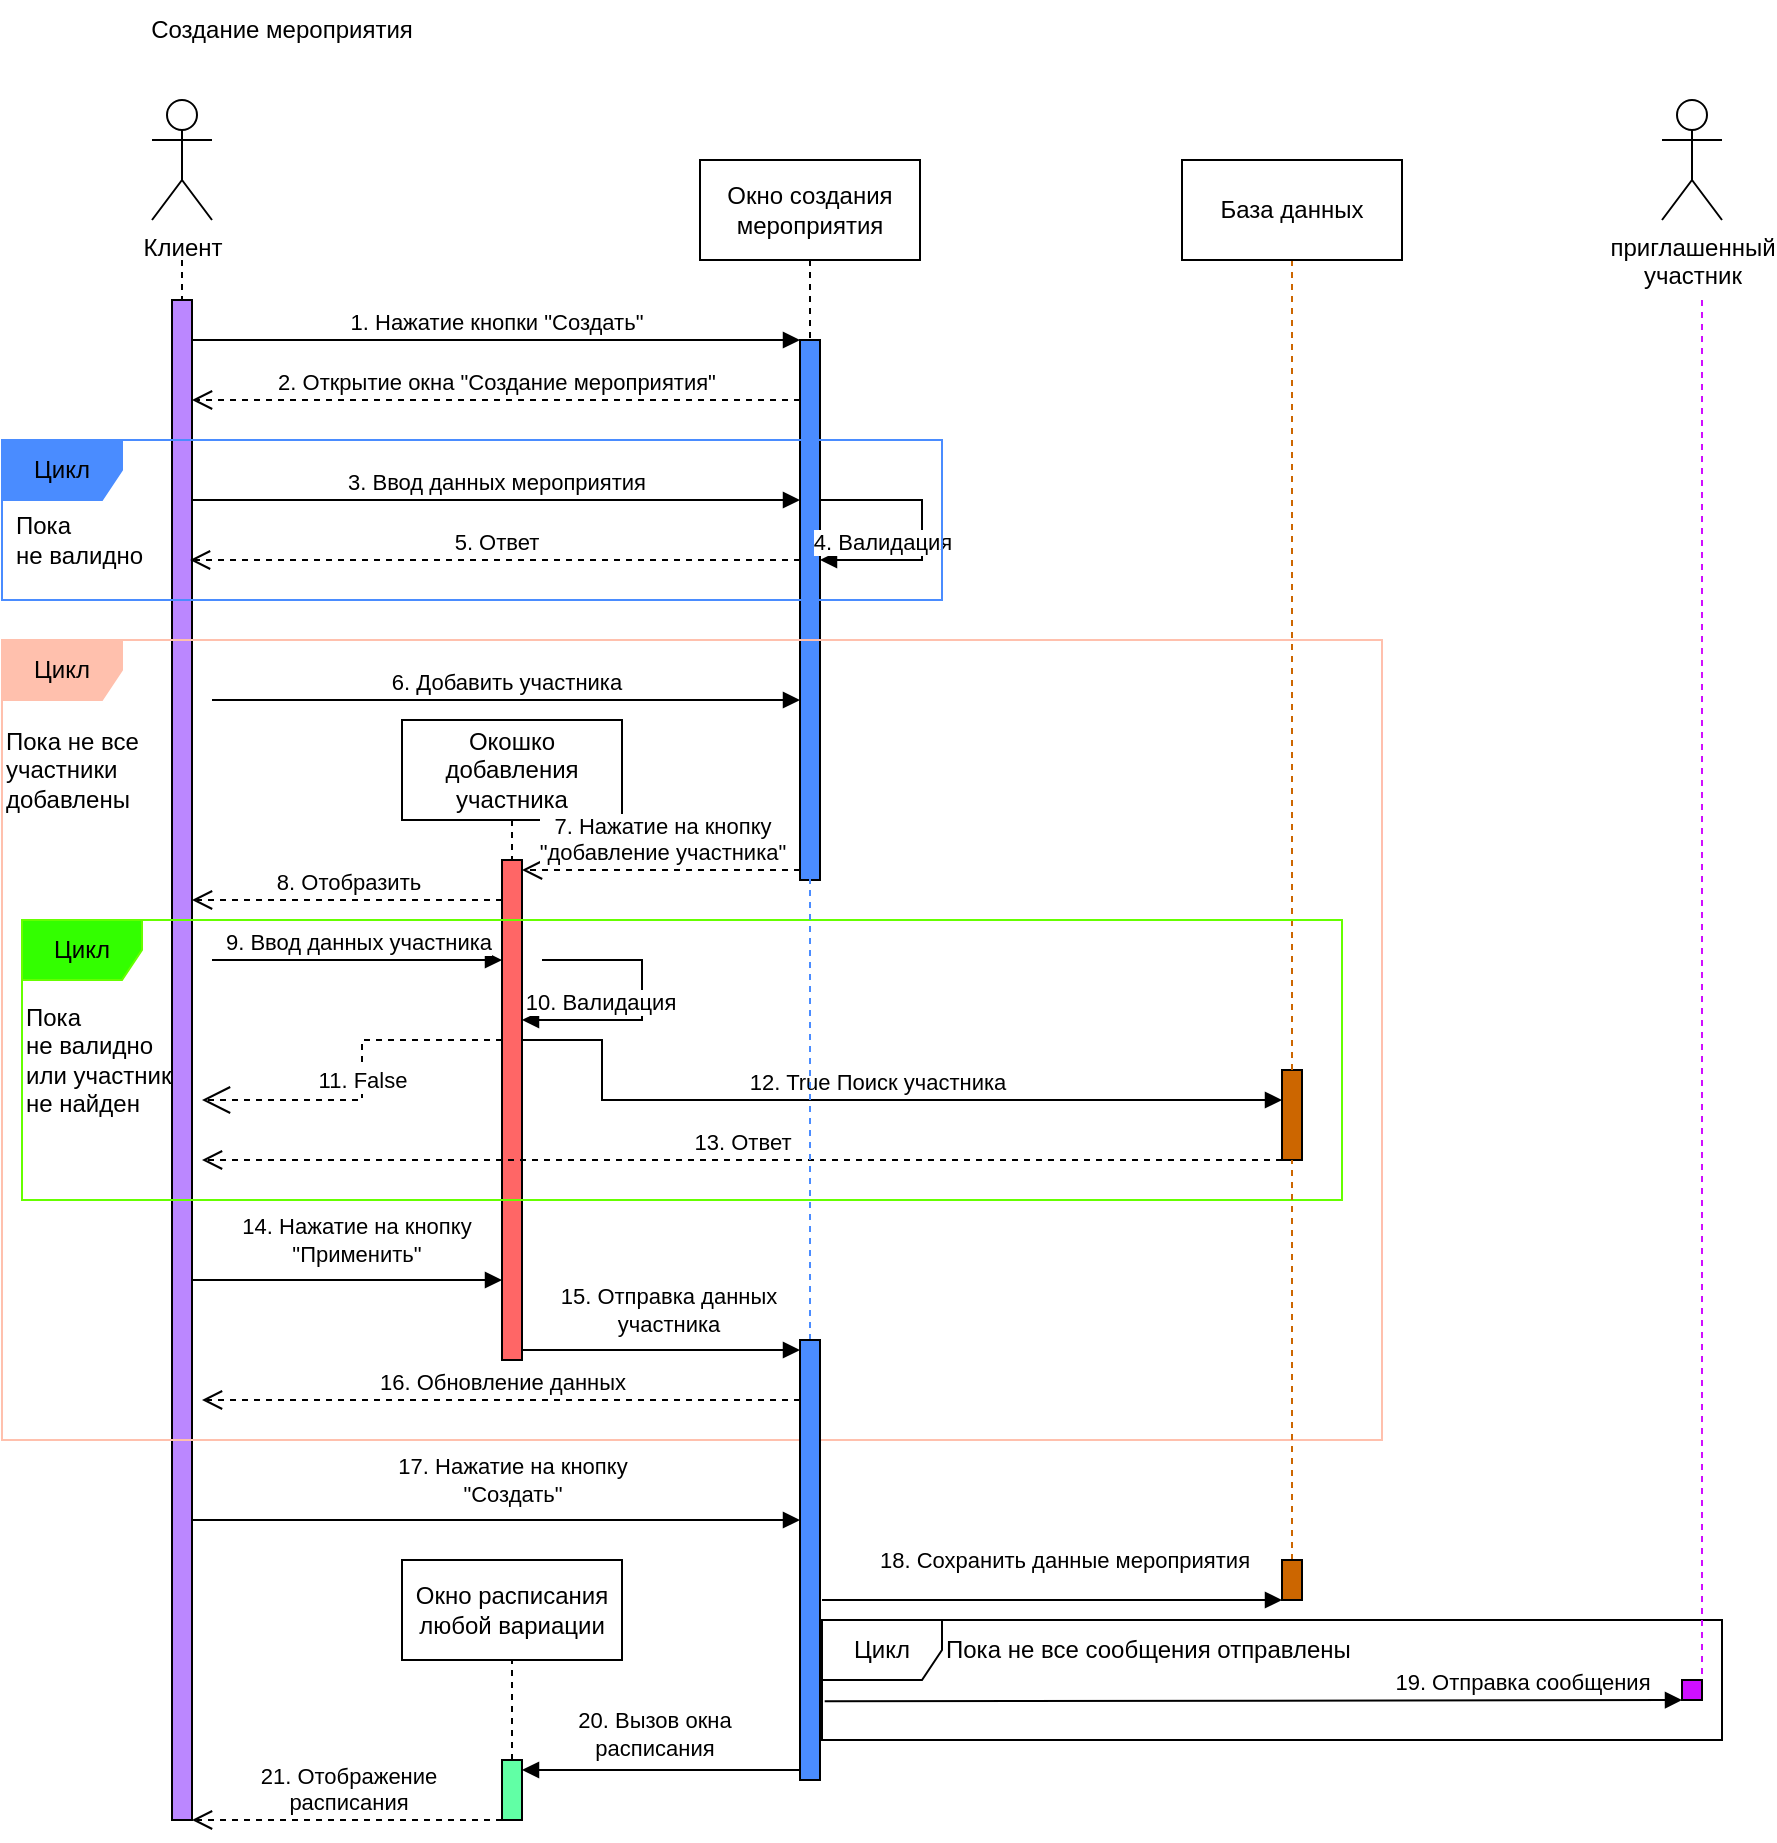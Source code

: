 <mxfile version="24.0.5" type="device">
  <diagram name="Страница — 1" id="bSDUOCLuoS8Kt7qfTI38">
    <mxGraphModel dx="1674" dy="793" grid="1" gridSize="10" guides="1" tooltips="1" connect="1" arrows="1" fold="1" page="1" pageScale="1" pageWidth="827" pageHeight="1169" math="0" shadow="0">
      <root>
        <mxCell id="0" />
        <mxCell id="1" parent="0" />
        <mxCell id="LjQDeCS4wxQgznQoFdgZ-2" value="Создание мероприятия" style="text;strokeColor=none;align=center;fillColor=none;html=1;verticalAlign=middle;whiteSpace=wrap;rounded=0;" vertex="1" parent="1">
          <mxGeometry x="40" y="30" width="220" height="30" as="geometry" />
        </mxCell>
        <mxCell id="LjQDeCS4wxQgznQoFdgZ-8" value="" style="html=1;points=[[0,0,0,0,5],[0,1,0,0,-5],[1,0,0,0,5],[1,1,0,0,-5]];perimeter=orthogonalPerimeter;outlineConnect=0;targetShapes=umlLifeline;portConstraint=eastwest;newEdgeStyle={&quot;curved&quot;:0,&quot;rounded&quot;:0};fillColor=#BB87FF;" vertex="1" parent="1">
          <mxGeometry x="95" y="180" width="10" height="760" as="geometry" />
        </mxCell>
        <mxCell id="LjQDeCS4wxQgznQoFdgZ-9" value="" style="endArrow=none;dashed=1;html=1;rounded=0;" edge="1" parent="1" target="LjQDeCS4wxQgznQoFdgZ-8">
          <mxGeometry width="50" height="50" relative="1" as="geometry">
            <mxPoint x="100" y="160" as="sourcePoint" />
            <mxPoint x="300" y="230" as="targetPoint" />
          </mxGeometry>
        </mxCell>
        <mxCell id="LjQDeCS4wxQgznQoFdgZ-10" value="" style="html=1;points=[[0,0,0,0,5],[0,1,0,0,-5],[1,0,0,0,5],[1,1,0,0,-5]];perimeter=orthogonalPerimeter;outlineConnect=0;targetShapes=umlLifeline;portConstraint=eastwest;newEdgeStyle={&quot;curved&quot;:0,&quot;rounded&quot;:0};fillColor=#4A8CFF;" vertex="1" parent="1">
          <mxGeometry x="409" y="200" width="10" height="270" as="geometry" />
        </mxCell>
        <mxCell id="LjQDeCS4wxQgznQoFdgZ-11" value="" style="html=1;points=[[0,0,0,0,5],[0,1,0,0,-5],[1,0,0,0,5],[1,1,0,0,-5]];perimeter=orthogonalPerimeter;outlineConnect=0;targetShapes=umlLifeline;portConstraint=eastwest;newEdgeStyle={&quot;curved&quot;:0,&quot;rounded&quot;:0};fillColor=#CC6600;" vertex="1" parent="1">
          <mxGeometry x="650" y="565" width="10" height="45" as="geometry" />
        </mxCell>
        <mxCell id="LjQDeCS4wxQgznQoFdgZ-12" value="" style="endArrow=none;dashed=1;html=1;rounded=0;fillColor=#CC6600;strokeColor=#CC6600;" edge="1" parent="1" source="LjQDeCS4wxQgznQoFdgZ-11" target="LjQDeCS4wxQgznQoFdgZ-21">
          <mxGeometry width="50" height="50" relative="1" as="geometry">
            <mxPoint x="480" y="240" as="sourcePoint" />
            <mxPoint x="560" y="160" as="targetPoint" />
          </mxGeometry>
        </mxCell>
        <mxCell id="LjQDeCS4wxQgznQoFdgZ-13" value="" style="endArrow=none;dashed=1;html=1;rounded=0;entryX=0.5;entryY=-0.003;entryDx=0;entryDy=0;entryPerimeter=0;exitX=0.5;exitY=1;exitDx=0;exitDy=0;" edge="1" parent="1" source="LjQDeCS4wxQgznQoFdgZ-20" target="LjQDeCS4wxQgznQoFdgZ-10">
          <mxGeometry width="50" height="50" relative="1" as="geometry">
            <mxPoint x="330" y="160" as="sourcePoint" />
            <mxPoint x="250" y="280" as="targetPoint" />
          </mxGeometry>
        </mxCell>
        <mxCell id="LjQDeCS4wxQgznQoFdgZ-16" value="Клиент" style="shape=umlActor;verticalLabelPosition=bottom;verticalAlign=top;html=1;" vertex="1" parent="1">
          <mxGeometry x="85" y="80" width="30" height="60" as="geometry" />
        </mxCell>
        <mxCell id="LjQDeCS4wxQgznQoFdgZ-20" value="Окно создания&lt;div&gt;мероприятия&lt;/div&gt;" style="html=1;whiteSpace=wrap;" vertex="1" parent="1">
          <mxGeometry x="359" y="110" width="110" height="50" as="geometry" />
        </mxCell>
        <mxCell id="LjQDeCS4wxQgznQoFdgZ-21" value="База данных" style="html=1;whiteSpace=wrap;" vertex="1" parent="1">
          <mxGeometry x="600" y="110" width="110" height="50" as="geometry" />
        </mxCell>
        <mxCell id="LjQDeCS4wxQgznQoFdgZ-31" value="1. Нажатие кнопки &quot;Создать&quot;" style="html=1;verticalAlign=bottom;endArrow=block;curved=0;rounded=0;" edge="1" parent="1" target="LjQDeCS4wxQgznQoFdgZ-10">
          <mxGeometry width="80" relative="1" as="geometry">
            <mxPoint x="105" y="200" as="sourcePoint" />
            <mxPoint x="260" y="200" as="targetPoint" />
          </mxGeometry>
        </mxCell>
        <mxCell id="LjQDeCS4wxQgznQoFdgZ-35" value="3. Ввод данных мероприятия" style="html=1;verticalAlign=bottom;endArrow=block;curved=0;rounded=0;" edge="1" parent="1">
          <mxGeometry width="80" relative="1" as="geometry">
            <mxPoint x="105" y="280" as="sourcePoint" />
            <mxPoint x="409.0" y="280" as="targetPoint" />
            <mxPoint as="offset" />
          </mxGeometry>
        </mxCell>
        <mxCell id="LjQDeCS4wxQgznQoFdgZ-36" value="2. Открытие окна &quot;Создание мероприятия&quot;" style="html=1;verticalAlign=bottom;endArrow=open;dashed=1;endSize=8;curved=0;rounded=0;" edge="1" parent="1" source="LjQDeCS4wxQgznQoFdgZ-10">
          <mxGeometry relative="1" as="geometry">
            <mxPoint x="325" y="230" as="sourcePoint" />
            <mxPoint x="105" y="230" as="targetPoint" />
          </mxGeometry>
        </mxCell>
        <mxCell id="LjQDeCS4wxQgznQoFdgZ-37" value="приглашенный&lt;div&gt;участник&lt;/div&gt;" style="shape=umlActor;verticalLabelPosition=bottom;verticalAlign=top;html=1;" vertex="1" parent="1">
          <mxGeometry x="840" y="80" width="30" height="60" as="geometry" />
        </mxCell>
        <mxCell id="LjQDeCS4wxQgznQoFdgZ-38" value="" style="html=1;points=[[0,0,0,0,5],[0,1,0,0,-5],[1,0,0,0,5],[1,1,0,0,-5]];perimeter=orthogonalPerimeter;outlineConnect=0;targetShapes=umlLifeline;portConstraint=eastwest;newEdgeStyle={&quot;curved&quot;:0,&quot;rounded&quot;:0};fillColor=#61FFA5;" vertex="1" parent="1">
          <mxGeometry x="260" y="910" width="10" height="30" as="geometry" />
        </mxCell>
        <mxCell id="LjQDeCS4wxQgznQoFdgZ-39" value="" style="endArrow=none;dashed=1;html=1;rounded=0;" edge="1" parent="1" source="LjQDeCS4wxQgznQoFdgZ-38" target="LjQDeCS4wxQgznQoFdgZ-40">
          <mxGeometry width="50" height="50" relative="1" as="geometry">
            <mxPoint x="740" y="240" as="sourcePoint" />
            <mxPoint x="820" y="160" as="targetPoint" />
          </mxGeometry>
        </mxCell>
        <mxCell id="LjQDeCS4wxQgznQoFdgZ-40" value="Окно расписания&lt;div&gt;любой вариации&lt;/div&gt;" style="html=1;whiteSpace=wrap;" vertex="1" parent="1">
          <mxGeometry x="210" y="810" width="110" height="50" as="geometry" />
        </mxCell>
        <mxCell id="LjQDeCS4wxQgznQoFdgZ-50" value="4. Валидация" style="html=1;verticalAlign=bottom;endArrow=block;rounded=0;edgeStyle=elbowEdgeStyle;" edge="1" parent="1">
          <mxGeometry x="0.53" width="80" relative="1" as="geometry">
            <mxPoint x="419" y="280" as="sourcePoint" />
            <mxPoint x="419" y="310" as="targetPoint" />
            <mxPoint as="offset" />
            <Array as="points">
              <mxPoint x="470" y="290" />
            </Array>
          </mxGeometry>
        </mxCell>
        <mxCell id="LjQDeCS4wxQgznQoFdgZ-51" value="5. Ответ" style="html=1;verticalAlign=bottom;endArrow=open;dashed=1;endSize=8;curved=0;rounded=0;" edge="1" parent="1">
          <mxGeometry relative="1" as="geometry">
            <mxPoint x="409" y="310" as="sourcePoint" />
            <mxPoint x="104" y="310" as="targetPoint" />
          </mxGeometry>
        </mxCell>
        <mxCell id="LjQDeCS4wxQgznQoFdgZ-53" value="Пока&lt;div&gt;не валидно&lt;/div&gt;" style="text;html=1;align=left;verticalAlign=middle;resizable=0;points=[];autosize=1;strokeColor=none;fillColor=none;" vertex="1" parent="1">
          <mxGeometry x="15" y="280" width="90" height="40" as="geometry" />
        </mxCell>
        <mxCell id="LjQDeCS4wxQgznQoFdgZ-52" value="Цикл" style="shape=umlFrame;whiteSpace=wrap;html=1;pointerEvents=0;fillColor=#4A8CFF;strokeColor=#4A8CFF;" vertex="1" parent="1">
          <mxGeometry x="10" y="250" width="470" height="80" as="geometry" />
        </mxCell>
        <mxCell id="LjQDeCS4wxQgznQoFdgZ-54" value="&amp;nbsp;12. True Поиск участника" style="html=1;verticalAlign=bottom;endArrow=block;rounded=0;edgeStyle=elbowEdgeStyle;" edge="1" parent="1" target="LjQDeCS4wxQgznQoFdgZ-11">
          <mxGeometry x="0.004" width="80" relative="1" as="geometry">
            <mxPoint x="270" y="550" as="sourcePoint" />
            <mxPoint x="550" y="550" as="targetPoint" />
            <mxPoint as="offset" />
            <Array as="points">
              <mxPoint x="310" y="580" />
            </Array>
          </mxGeometry>
        </mxCell>
        <mxCell id="LjQDeCS4wxQgznQoFdgZ-56" value="Окошко добавления участника" style="html=1;whiteSpace=wrap;" vertex="1" parent="1">
          <mxGeometry x="210" y="390" width="110" height="50" as="geometry" />
        </mxCell>
        <mxCell id="LjQDeCS4wxQgznQoFdgZ-57" value="" style="endArrow=none;dashed=1;html=1;rounded=0;" edge="1" parent="1" source="LjQDeCS4wxQgznQoFdgZ-56" target="LjQDeCS4wxQgznQoFdgZ-58">
          <mxGeometry width="50" height="50" relative="1" as="geometry">
            <mxPoint x="220" y="540" as="sourcePoint" />
            <mxPoint x="215" y="460" as="targetPoint" />
          </mxGeometry>
        </mxCell>
        <mxCell id="LjQDeCS4wxQgznQoFdgZ-58" value="" style="html=1;points=[[0,0,0,0,5],[0,1,0,0,-5],[1,0,0,0,5],[1,1,0,0,-5]];perimeter=orthogonalPerimeter;outlineConnect=0;targetShapes=umlLifeline;portConstraint=eastwest;newEdgeStyle={&quot;curved&quot;:0,&quot;rounded&quot;:0};fillColor=#FF6666;" vertex="1" parent="1">
          <mxGeometry x="260" y="460" width="10" height="250" as="geometry" />
        </mxCell>
        <mxCell id="LjQDeCS4wxQgznQoFdgZ-61" value="&lt;div&gt;7. Нажатие на кнопку&lt;/div&gt;&lt;div&gt;&quot;добавление участника&quot;&lt;/div&gt;" style="html=1;verticalAlign=bottom;endArrow=open;dashed=1;endSize=8;curved=0;rounded=0;entryX=1;entryY=0;entryDx=0;entryDy=5;entryPerimeter=0;" edge="1" parent="1" source="LjQDeCS4wxQgznQoFdgZ-10" target="LjQDeCS4wxQgznQoFdgZ-58">
          <mxGeometry relative="1" as="geometry">
            <mxPoint x="320" y="460" as="sourcePoint" />
            <mxPoint x="220" y="460" as="targetPoint" />
          </mxGeometry>
        </mxCell>
        <mxCell id="LjQDeCS4wxQgznQoFdgZ-63" value="8. Отобразить" style="html=1;verticalAlign=bottom;endArrow=open;dashed=1;endSize=8;curved=0;rounded=0;" edge="1" parent="1" source="LjQDeCS4wxQgznQoFdgZ-58">
          <mxGeometry relative="1" as="geometry">
            <mxPoint x="210" y="480" as="sourcePoint" />
            <mxPoint x="105" y="480" as="targetPoint" />
            <Array as="points">
              <mxPoint x="160" y="480" />
            </Array>
          </mxGeometry>
        </mxCell>
        <mxCell id="LjQDeCS4wxQgznQoFdgZ-64" value="9. Ввод данных участника" style="html=1;verticalAlign=bottom;endArrow=block;curved=0;rounded=0;" edge="1" parent="1">
          <mxGeometry width="80" relative="1" as="geometry">
            <mxPoint x="115" y="510" as="sourcePoint" />
            <mxPoint x="260" y="510" as="targetPoint" />
            <mxPoint as="offset" />
          </mxGeometry>
        </mxCell>
        <mxCell id="LjQDeCS4wxQgznQoFdgZ-65" value="10. Валидация" style="html=1;verticalAlign=bottom;endArrow=block;rounded=0;edgeStyle=elbowEdgeStyle;" edge="1" parent="1">
          <mxGeometry x="0.448" width="80" relative="1" as="geometry">
            <mxPoint x="280" y="510" as="sourcePoint" />
            <mxPoint x="270" y="540" as="targetPoint" />
            <mxPoint as="offset" />
            <Array as="points">
              <mxPoint x="330" y="520" />
            </Array>
          </mxGeometry>
        </mxCell>
        <mxCell id="LjQDeCS4wxQgznQoFdgZ-67" value="11. False" style="endArrow=open;endSize=12;dashed=1;html=1;rounded=0;edgeStyle=elbowEdgeStyle;" edge="1" parent="1">
          <mxGeometry width="160" relative="1" as="geometry">
            <mxPoint x="260" y="550" as="sourcePoint" />
            <mxPoint x="110" y="580" as="targetPoint" />
            <Array as="points">
              <mxPoint x="190" y="560" />
            </Array>
          </mxGeometry>
        </mxCell>
        <mxCell id="LjQDeCS4wxQgznQoFdgZ-70" value="6. Добавить участника" style="html=1;verticalAlign=bottom;endArrow=block;curved=0;rounded=0;" edge="1" parent="1" target="LjQDeCS4wxQgznQoFdgZ-10">
          <mxGeometry width="80" relative="1" as="geometry">
            <mxPoint x="115" y="380" as="sourcePoint" />
            <mxPoint x="335" y="380" as="targetPoint" />
            <mxPoint as="offset" />
          </mxGeometry>
        </mxCell>
        <mxCell id="LjQDeCS4wxQgznQoFdgZ-72" value="13. Ответ" style="html=1;verticalAlign=bottom;endArrow=open;dashed=1;endSize=8;curved=0;rounded=0;" edge="1" parent="1">
          <mxGeometry relative="1" as="geometry">
            <mxPoint x="650" y="610" as="sourcePoint" />
            <mxPoint x="110" y="610" as="targetPoint" />
          </mxGeometry>
        </mxCell>
        <mxCell id="LjQDeCS4wxQgznQoFdgZ-77" value="Цикл" style="shape=umlFrame;whiteSpace=wrap;html=1;pointerEvents=0;fillColor=#33FF00;strokeColor=#66FF00;" vertex="1" parent="1">
          <mxGeometry x="20" y="490" width="660" height="140" as="geometry" />
        </mxCell>
        <mxCell id="LjQDeCS4wxQgznQoFdgZ-78" value="Пока&lt;div&gt;не валидно&lt;/div&gt;&lt;div&gt;или участник&lt;/div&gt;&lt;div&gt;не найден&amp;nbsp;&lt;/div&gt;" style="text;html=1;align=left;verticalAlign=middle;resizable=0;points=[];autosize=1;strokeColor=none;fillColor=none;" vertex="1" parent="1">
          <mxGeometry x="20" y="525" width="100" height="70" as="geometry" />
        </mxCell>
        <mxCell id="LjQDeCS4wxQgznQoFdgZ-79" value="" style="html=1;verticalAlign=bottom;endArrow=block;curved=0;rounded=0;" edge="1" parent="1" target="LjQDeCS4wxQgznQoFdgZ-58">
          <mxGeometry width="80" relative="1" as="geometry">
            <mxPoint x="105" y="670" as="sourcePoint" />
            <mxPoint x="210" y="670" as="targetPoint" />
            <mxPoint as="offset" />
          </mxGeometry>
        </mxCell>
        <mxCell id="LjQDeCS4wxQgznQoFdgZ-81" value="14. Нажатие на кнопку&lt;div&gt;&quot;Применить&quot;&lt;/div&gt;" style="edgeLabel;html=1;align=center;verticalAlign=middle;resizable=0;points=[];" vertex="1" connectable="0" parent="LjQDeCS4wxQgznQoFdgZ-79">
          <mxGeometry x="0.051" y="1" relative="1" as="geometry">
            <mxPoint y="-19" as="offset" />
          </mxGeometry>
        </mxCell>
        <mxCell id="LjQDeCS4wxQgznQoFdgZ-82" value="Цикл" style="shape=umlFrame;whiteSpace=wrap;html=1;pointerEvents=0;borderColor=red;fillColor=#FFC0AD;strokeColor=#FFC0AD;" vertex="1" parent="1">
          <mxGeometry x="10" y="350" width="690" height="400" as="geometry" />
        </mxCell>
        <mxCell id="LjQDeCS4wxQgznQoFdgZ-85" value="Пока не все&lt;div&gt;участники&lt;/div&gt;&lt;div&gt;добавлены&lt;/div&gt;" style="text;html=1;align=left;verticalAlign=middle;resizable=0;points=[];autosize=1;strokeColor=none;fillColor=none;" vertex="1" parent="1">
          <mxGeometry x="10" y="385" width="90" height="60" as="geometry" />
        </mxCell>
        <mxCell id="LjQDeCS4wxQgznQoFdgZ-86" value="" style="endArrow=none;dashed=1;html=1;rounded=0;entryX=0;entryY=1;entryDx=0;entryDy=-5;entryPerimeter=0;fillColor=#4A8CFF;strokeColor=#4A8CFF;" edge="1" parent="1">
          <mxGeometry width="50" height="50" relative="1" as="geometry">
            <mxPoint x="414" y="700" as="sourcePoint" />
            <mxPoint x="414" y="465" as="targetPoint" />
          </mxGeometry>
        </mxCell>
        <mxCell id="LjQDeCS4wxQgznQoFdgZ-87" value="" style="html=1;points=[[0,0,0,0,5],[0,1,0,0,-5],[1,0,0,0,5],[1,1,0,0,-5]];perimeter=orthogonalPerimeter;outlineConnect=0;targetShapes=umlLifeline;portConstraint=eastwest;newEdgeStyle={&quot;curved&quot;:0,&quot;rounded&quot;:0};fillColor=#4A8CFF;" vertex="1" parent="1">
          <mxGeometry x="409" y="700" width="10" height="220" as="geometry" />
        </mxCell>
        <mxCell id="LjQDeCS4wxQgznQoFdgZ-90" value="" style="html=1;verticalAlign=bottom;endArrow=block;curved=0;rounded=0;exitX=1;exitY=1;exitDx=0;exitDy=-5;exitPerimeter=0;" edge="1" parent="1" source="LjQDeCS4wxQgznQoFdgZ-58" target="LjQDeCS4wxQgznQoFdgZ-87">
          <mxGeometry width="80" relative="1" as="geometry">
            <mxPoint x="210" y="719.6" as="sourcePoint" />
            <mxPoint x="320" y="705" as="targetPoint" />
            <mxPoint as="offset" />
          </mxGeometry>
        </mxCell>
        <mxCell id="LjQDeCS4wxQgznQoFdgZ-91" value="15. Отправка данных&lt;div&gt;участника&lt;/div&gt;" style="edgeLabel;html=1;align=center;verticalAlign=middle;resizable=0;points=[];" vertex="1" connectable="0" parent="LjQDeCS4wxQgznQoFdgZ-90">
          <mxGeometry x="0.051" y="1" relative="1" as="geometry">
            <mxPoint y="-19" as="offset" />
          </mxGeometry>
        </mxCell>
        <mxCell id="LjQDeCS4wxQgznQoFdgZ-92" value="" style="html=1;verticalAlign=bottom;endArrow=block;curved=0;rounded=0;exitX=0.5;exitY=0.949;exitDx=0;exitDy=0;exitPerimeter=0;" edge="1" parent="1" target="LjQDeCS4wxQgznQoFdgZ-87">
          <mxGeometry width="80" relative="1" as="geometry">
            <mxPoint x="105" y="790.0" as="sourcePoint" />
            <mxPoint x="320" y="790" as="targetPoint" />
            <mxPoint as="offset" />
          </mxGeometry>
        </mxCell>
        <mxCell id="LjQDeCS4wxQgznQoFdgZ-93" value="17. Нажатие на кнопку&lt;div&gt;&quot;Создать&quot;&lt;/div&gt;" style="edgeLabel;html=1;align=center;verticalAlign=middle;resizable=0;points=[];" vertex="1" connectable="0" parent="LjQDeCS4wxQgznQoFdgZ-92">
          <mxGeometry x="0.051" y="1" relative="1" as="geometry">
            <mxPoint y="-19" as="offset" />
          </mxGeometry>
        </mxCell>
        <mxCell id="LjQDeCS4wxQgznQoFdgZ-94" value="" style="endArrow=none;dashed=1;html=1;rounded=0;fillColor=#CC6600;strokeColor=#CC6600;" edge="1" parent="1" source="LjQDeCS4wxQgznQoFdgZ-95">
          <mxGeometry width="50" height="50" relative="1" as="geometry">
            <mxPoint x="570" y="820" as="sourcePoint" />
            <mxPoint x="655" y="610" as="targetPoint" />
          </mxGeometry>
        </mxCell>
        <mxCell id="LjQDeCS4wxQgznQoFdgZ-95" value="" style="html=1;points=[[0,0,0,0,5],[0,1,0,0,-5],[1,0,0,0,5],[1,1,0,0,-5]];perimeter=orthogonalPerimeter;outlineConnect=0;targetShapes=umlLifeline;portConstraint=eastwest;newEdgeStyle={&quot;curved&quot;:0,&quot;rounded&quot;:0};fillColor=#CC6600;" vertex="1" parent="1">
          <mxGeometry x="650" y="810" width="10" height="20" as="geometry" />
        </mxCell>
        <mxCell id="LjQDeCS4wxQgznQoFdgZ-96" value="" style="html=1;verticalAlign=bottom;endArrow=block;curved=0;rounded=0;" edge="1" parent="1" target="LjQDeCS4wxQgznQoFdgZ-95">
          <mxGeometry width="80" relative="1" as="geometry">
            <mxPoint x="420" y="830" as="sourcePoint" />
            <mxPoint x="570" y="830" as="targetPoint" />
            <mxPoint as="offset" />
          </mxGeometry>
        </mxCell>
        <mxCell id="LjQDeCS4wxQgznQoFdgZ-97" value="18. Сохранить данные мероприятия" style="edgeLabel;html=1;align=center;verticalAlign=middle;resizable=0;points=[];" vertex="1" connectable="0" parent="LjQDeCS4wxQgznQoFdgZ-96">
          <mxGeometry x="0.051" y="1" relative="1" as="geometry">
            <mxPoint y="-19" as="offset" />
          </mxGeometry>
        </mxCell>
        <mxCell id="LjQDeCS4wxQgznQoFdgZ-98" value="" style="html=1;verticalAlign=bottom;endArrow=block;curved=0;rounded=0;entryX=1;entryY=0;entryDx=0;entryDy=5;entryPerimeter=0;exitX=0;exitY=1;exitDx=0;exitDy=-5;exitPerimeter=0;" edge="1" parent="1" source="LjQDeCS4wxQgznQoFdgZ-87" target="LjQDeCS4wxQgznQoFdgZ-38">
          <mxGeometry width="80" relative="1" as="geometry">
            <mxPoint x="320" y="890" as="sourcePoint" />
            <mxPoint x="830" y="860" as="targetPoint" />
            <mxPoint as="offset" />
          </mxGeometry>
        </mxCell>
        <mxCell id="LjQDeCS4wxQgznQoFdgZ-99" value="20. Вызов окна&lt;div&gt;расписания&lt;/div&gt;" style="edgeLabel;html=1;align=center;verticalAlign=middle;resizable=0;points=[];" vertex="1" connectable="0" parent="LjQDeCS4wxQgznQoFdgZ-98">
          <mxGeometry x="0.051" y="1" relative="1" as="geometry">
            <mxPoint y="-19" as="offset" />
          </mxGeometry>
        </mxCell>
        <mxCell id="LjQDeCS4wxQgznQoFdgZ-100" value="16. Обновление данных" style="html=1;verticalAlign=bottom;endArrow=open;dashed=1;endSize=8;curved=0;rounded=0;" edge="1" parent="1" source="LjQDeCS4wxQgznQoFdgZ-87">
          <mxGeometry relative="1" as="geometry">
            <mxPoint x="320" y="730" as="sourcePoint" />
            <mxPoint x="110" y="730" as="targetPoint" />
          </mxGeometry>
        </mxCell>
        <mxCell id="LjQDeCS4wxQgznQoFdgZ-102" value="21. Отображение&lt;div&gt;расписания&lt;/div&gt;" style="html=1;verticalAlign=bottom;endArrow=open;dashed=1;endSize=8;curved=0;rounded=0;" edge="1" parent="1" source="LjQDeCS4wxQgznQoFdgZ-38">
          <mxGeometry relative="1" as="geometry">
            <mxPoint x="210" y="940" as="sourcePoint" />
            <mxPoint x="105" y="940" as="targetPoint" />
          </mxGeometry>
        </mxCell>
        <mxCell id="LjQDeCS4wxQgznQoFdgZ-105" value="" style="html=1;verticalAlign=bottom;endArrow=block;curved=0;rounded=0;exitX=0.003;exitY=0.678;exitDx=0;exitDy=0;exitPerimeter=0;" edge="1" parent="1" source="LjQDeCS4wxQgznQoFdgZ-107" target="LjQDeCS4wxQgznQoFdgZ-109">
          <mxGeometry width="80" relative="1" as="geometry">
            <mxPoint x="430" y="880" as="sourcePoint" />
            <mxPoint x="690" y="870" as="targetPoint" />
            <mxPoint as="offset" />
          </mxGeometry>
        </mxCell>
        <mxCell id="LjQDeCS4wxQgznQoFdgZ-106" value="19. Отправка сообщения" style="edgeLabel;html=1;align=center;verticalAlign=middle;resizable=0;points=[];" vertex="1" connectable="0" parent="LjQDeCS4wxQgznQoFdgZ-105">
          <mxGeometry x="0.051" y="1" relative="1" as="geometry">
            <mxPoint x="123" y="-9" as="offset" />
          </mxGeometry>
        </mxCell>
        <mxCell id="LjQDeCS4wxQgznQoFdgZ-107" value="Цикл" style="shape=umlFrame;whiteSpace=wrap;html=1;pointerEvents=0;" vertex="1" parent="1">
          <mxGeometry x="420" y="840" width="450" height="60" as="geometry" />
        </mxCell>
        <mxCell id="LjQDeCS4wxQgznQoFdgZ-109" value="" style="html=1;points=[[0,0,0,0,5],[0,1,0,0,-5],[1,0,0,0,5],[1,1,0,0,-5]];perimeter=orthogonalPerimeter;outlineConnect=0;targetShapes=umlLifeline;portConstraint=eastwest;newEdgeStyle={&quot;curved&quot;:0,&quot;rounded&quot;:0};fillColor=#CF0FFF;" vertex="1" parent="1">
          <mxGeometry x="850" y="870" width="10" height="10" as="geometry" />
        </mxCell>
        <mxCell id="LjQDeCS4wxQgznQoFdgZ-112" value="" style="endArrow=none;dashed=1;html=1;rounded=0;fillColor=#CF0FFF;strokeColor=#CF0FFF;" edge="1" parent="1" target="LjQDeCS4wxQgznQoFdgZ-109">
          <mxGeometry width="50" height="50" relative="1" as="geometry">
            <mxPoint x="860" y="180" as="sourcePoint" />
            <mxPoint x="345" y="485" as="targetPoint" />
          </mxGeometry>
        </mxCell>
        <mxCell id="LjQDeCS4wxQgznQoFdgZ-113" value="Пока не&amp;nbsp;&lt;span style=&quot;background-color: initial;&quot;&gt;все&amp;nbsp;&lt;/span&gt;&lt;span style=&quot;background-color: initial;&quot;&gt;сообщения&amp;nbsp;&lt;/span&gt;&lt;span style=&quot;background-color: initial;&quot;&gt;отправлены&lt;/span&gt;" style="text;html=1;align=left;verticalAlign=middle;resizable=0;points=[];autosize=1;strokeColor=none;fillColor=none;" vertex="1" parent="1">
          <mxGeometry x="480" y="840" width="230" height="30" as="geometry" />
        </mxCell>
      </root>
    </mxGraphModel>
  </diagram>
</mxfile>
